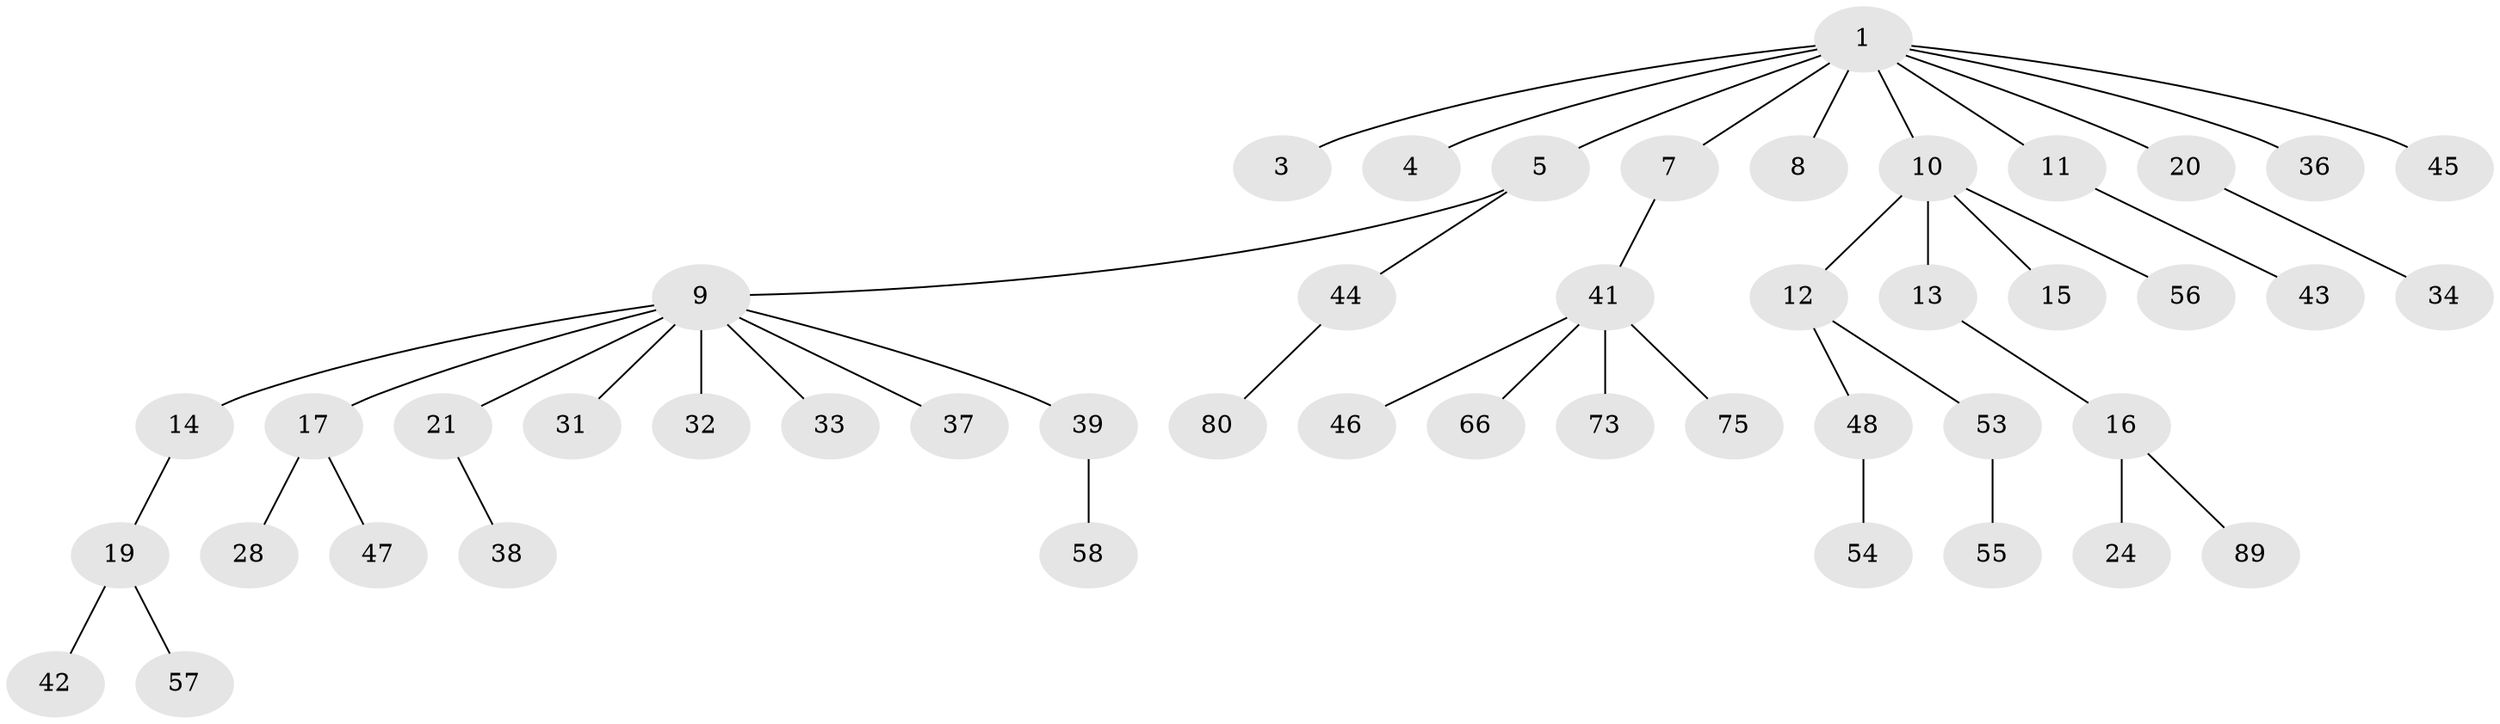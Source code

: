 // original degree distribution, {3: 0.1276595744680851, 9: 0.02127659574468085, 1: 0.48936170212765956, 2: 0.30851063829787234, 5: 0.031914893617021274, 7: 0.010638297872340425, 6: 0.010638297872340425}
// Generated by graph-tools (version 1.1) at 2025/15/03/09/25 04:15:35]
// undirected, 47 vertices, 46 edges
graph export_dot {
graph [start="1"]
  node [color=gray90,style=filled];
  1 [super="+2"];
  3;
  4 [super="+25"];
  5 [super="+6+18+87"];
  7 [super="+71"];
  8 [super="+82+30"];
  9;
  10 [super="+50+91"];
  11;
  12;
  13;
  14;
  15;
  16;
  17 [super="+27"];
  19 [super="+26+22"];
  20 [super="+23+86+94+64+49"];
  21 [super="+29"];
  24 [super="+62+51"];
  28;
  31 [super="+65"];
  32;
  33 [super="+84"];
  34 [super="+78"];
  36 [super="+69"];
  37 [super="+74"];
  38;
  39;
  41;
  42;
  43;
  44;
  45 [super="+59"];
  46;
  47 [super="+68"];
  48;
  53;
  54;
  55 [super="+72"];
  56 [super="+92+61"];
  57;
  58;
  66 [super="+76"];
  73;
  75;
  80;
  89;
  1 -- 8;
  1 -- 45;
  1 -- 3;
  1 -- 4;
  1 -- 5;
  1 -- 36;
  1 -- 7;
  1 -- 10;
  1 -- 11;
  1 -- 20;
  5 -- 9;
  5 -- 44;
  7 -- 41;
  9 -- 14;
  9 -- 17;
  9 -- 21;
  9 -- 31;
  9 -- 32;
  9 -- 33;
  9 -- 37;
  9 -- 39;
  10 -- 12;
  10 -- 13;
  10 -- 15;
  10 -- 56;
  11 -- 43;
  12 -- 48;
  12 -- 53;
  13 -- 16;
  14 -- 19;
  16 -- 24;
  16 -- 89;
  17 -- 28;
  17 -- 47;
  19 -- 57;
  19 -- 42;
  20 -- 34;
  21 -- 38;
  39 -- 58;
  41 -- 46;
  41 -- 66;
  41 -- 73;
  41 -- 75;
  44 -- 80;
  48 -- 54;
  53 -- 55;
}
